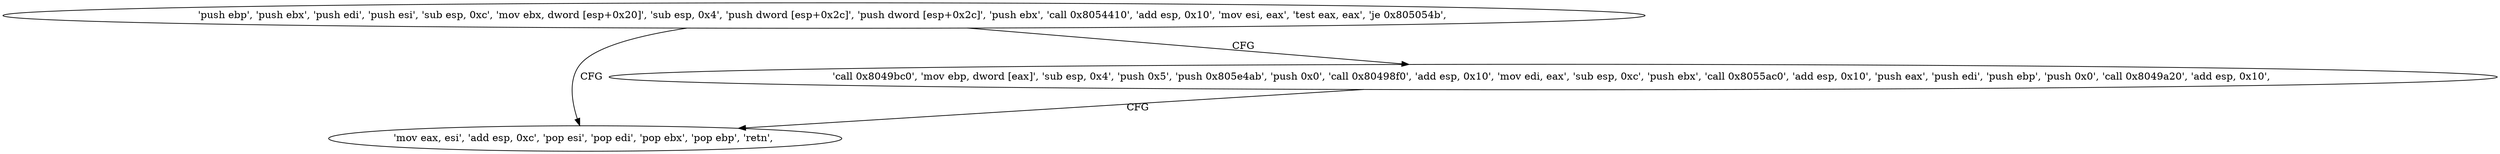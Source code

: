 digraph "func" {
"134546672" [label = "'push ebp', 'push ebx', 'push edi', 'push esi', 'sub esp, 0xc', 'mov ebx, dword [esp+0x20]', 'sub esp, 0x4', 'push dword [esp+0x2c]', 'push dword [esp+0x2c]', 'push ebx', 'call 0x8054410', 'add esp, 0x10', 'mov esi, eax', 'test eax, eax', 'je 0x805054b', " ]
"134546763" [label = "'mov eax, esi', 'add esp, 0xc', 'pop esi', 'pop edi', 'pop ebx', 'pop ebp', 'retn', " ]
"134546709" [label = "'call 0x8049bc0', 'mov ebp, dword [eax]', 'sub esp, 0x4', 'push 0x5', 'push 0x805e4ab', 'push 0x0', 'call 0x80498f0', 'add esp, 0x10', 'mov edi, eax', 'sub esp, 0xc', 'push ebx', 'call 0x8055ac0', 'add esp, 0x10', 'push eax', 'push edi', 'push ebp', 'push 0x0', 'call 0x8049a20', 'add esp, 0x10', " ]
"134546672" -> "134546763" [ label = "CFG" ]
"134546672" -> "134546709" [ label = "CFG" ]
"134546709" -> "134546763" [ label = "CFG" ]
}

